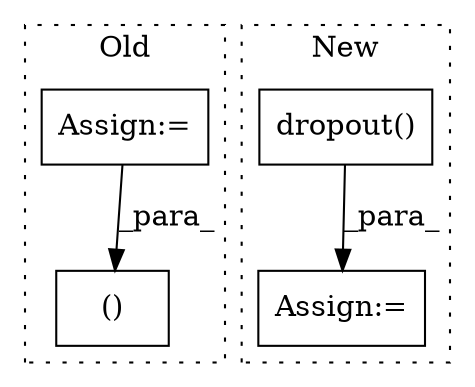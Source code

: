 digraph G {
subgraph cluster0 {
1 [label="()" a="54" s="3532" l="14" shape="box"];
4 [label="Assign:=" a="68" s="3457" l="3" shape="box"];
label = "Old";
style="dotted";
}
subgraph cluster1 {
2 [label="dropout()" a="75" s="4561,4583" l="13,1" shape="box"];
3 [label="Assign:=" a="68" s="4852" l="3" shape="box"];
label = "New";
style="dotted";
}
2 -> 3 [label="_para_"];
4 -> 1 [label="_para_"];
}